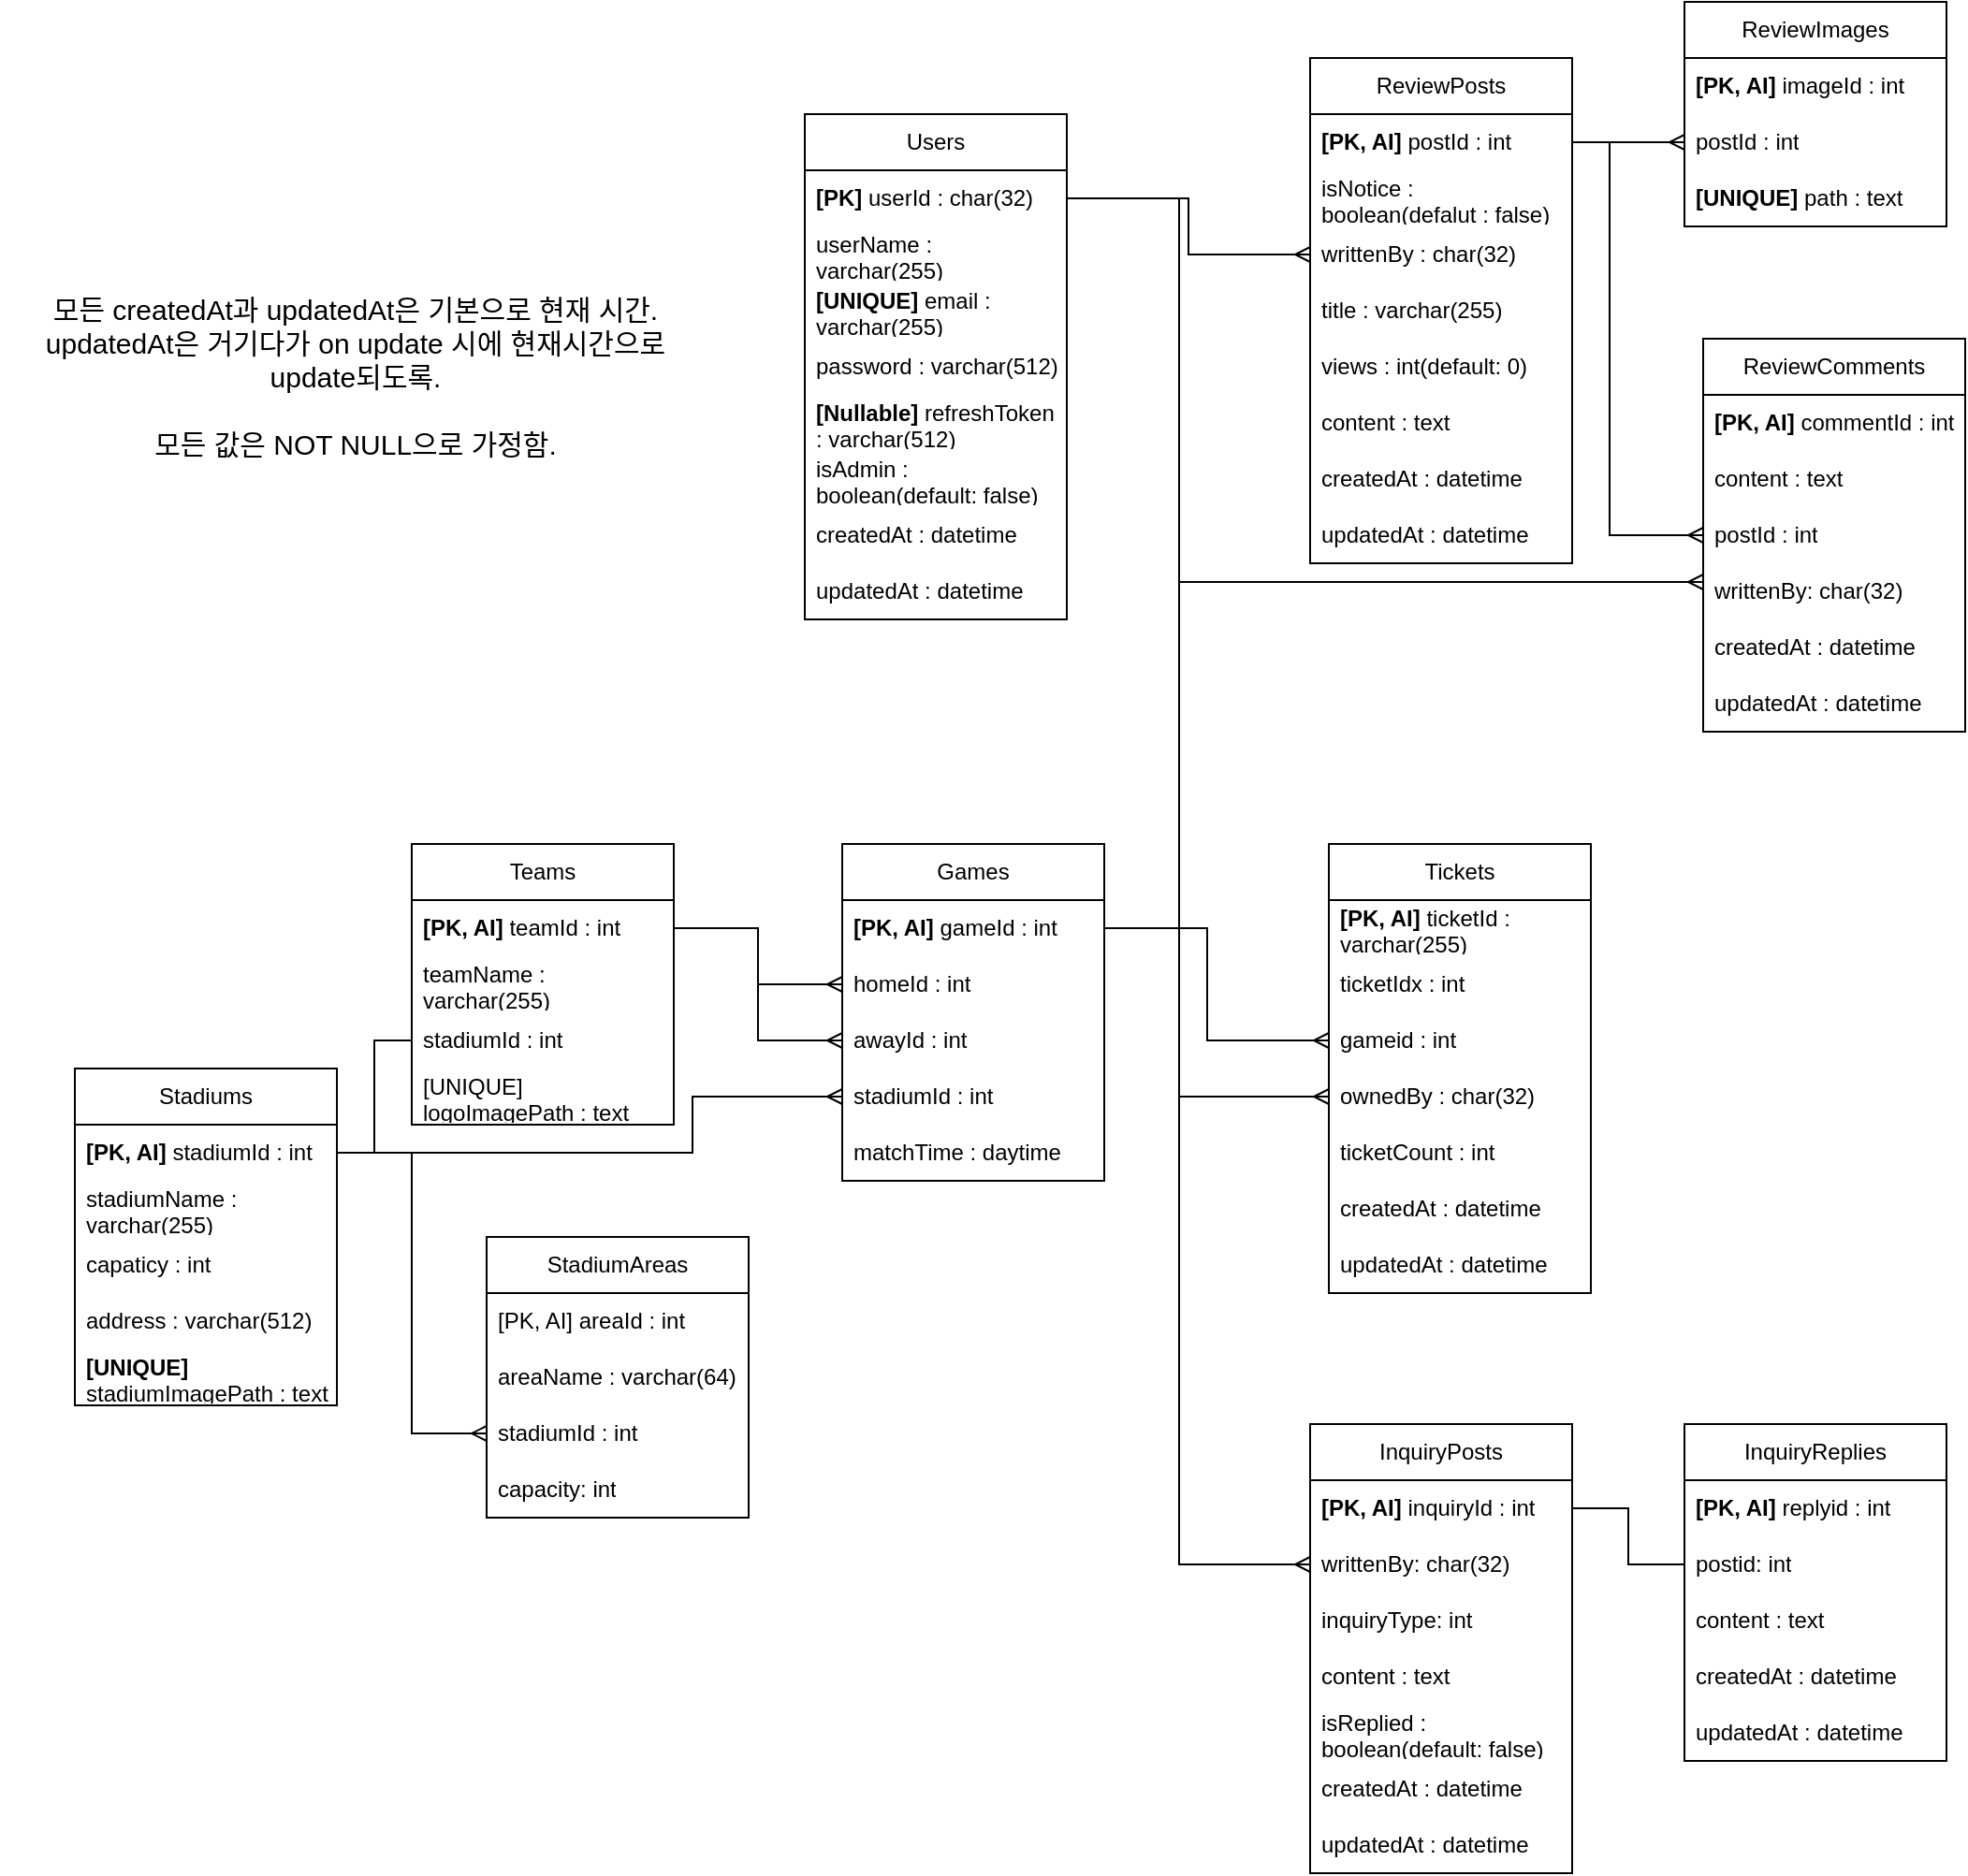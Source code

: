 <mxfile version="24.6.5" type="github">
  <diagram name="페이지-1" id="QG6PySWnPF7Wi2rHiV-r">
    <mxGraphModel dx="2562" dy="949" grid="1" gridSize="10" guides="1" tooltips="1" connect="1" arrows="1" fold="1" page="1" pageScale="1" pageWidth="827" pageHeight="1169" math="0" shadow="0">
      <root>
        <mxCell id="0" />
        <mxCell id="1" parent="0" />
        <mxCell id="8QeOCr2ISjK8fFJtApFH-1" value="Users" style="swimlane;fontStyle=0;childLayout=stackLayout;horizontal=1;startSize=30;horizontalStack=0;resizeParent=1;resizeParentMax=0;resizeLast=0;collapsible=1;marginBottom=0;whiteSpace=wrap;html=1;" vertex="1" parent="1">
          <mxGeometry x="50" y="90" width="140" height="270" as="geometry" />
        </mxCell>
        <mxCell id="8QeOCr2ISjK8fFJtApFH-2" value="&lt;b&gt;[PK]&lt;/b&gt; userId : char(32)" style="text;strokeColor=none;fillColor=none;align=left;verticalAlign=middle;spacingLeft=4;spacingRight=4;overflow=hidden;points=[[0,0.5],[1,0.5]];portConstraint=eastwest;rotatable=0;whiteSpace=wrap;html=1;" vertex="1" parent="8QeOCr2ISjK8fFJtApFH-1">
          <mxGeometry y="30" width="140" height="30" as="geometry" />
        </mxCell>
        <mxCell id="8QeOCr2ISjK8fFJtApFH-3" value="userName : varchar(255)" style="text;strokeColor=none;fillColor=none;align=left;verticalAlign=middle;spacingLeft=4;spacingRight=4;overflow=hidden;points=[[0,0.5],[1,0.5]];portConstraint=eastwest;rotatable=0;whiteSpace=wrap;html=1;" vertex="1" parent="8QeOCr2ISjK8fFJtApFH-1">
          <mxGeometry y="60" width="140" height="30" as="geometry" />
        </mxCell>
        <mxCell id="8QeOCr2ISjK8fFJtApFH-5" value="&lt;b&gt;[UNIQUE]&lt;/b&gt; email : varchar(255)" style="text;strokeColor=none;fillColor=none;align=left;verticalAlign=middle;spacingLeft=4;spacingRight=4;overflow=hidden;points=[[0,0.5],[1,0.5]];portConstraint=eastwest;rotatable=0;whiteSpace=wrap;html=1;" vertex="1" parent="8QeOCr2ISjK8fFJtApFH-1">
          <mxGeometry y="90" width="140" height="30" as="geometry" />
        </mxCell>
        <mxCell id="8QeOCr2ISjK8fFJtApFH-6" value="password : varchar(512)" style="text;strokeColor=none;fillColor=none;align=left;verticalAlign=middle;spacingLeft=4;spacingRight=4;overflow=hidden;points=[[0,0.5],[1,0.5]];portConstraint=eastwest;rotatable=0;whiteSpace=wrap;html=1;" vertex="1" parent="8QeOCr2ISjK8fFJtApFH-1">
          <mxGeometry y="120" width="140" height="30" as="geometry" />
        </mxCell>
        <mxCell id="8QeOCr2ISjK8fFJtApFH-7" value="&lt;b&gt;[Nullable]&lt;/b&gt; refreshToken : varchar(512)" style="text;strokeColor=none;fillColor=none;align=left;verticalAlign=middle;spacingLeft=4;spacingRight=4;overflow=hidden;points=[[0,0.5],[1,0.5]];portConstraint=eastwest;rotatable=0;whiteSpace=wrap;html=1;" vertex="1" parent="8QeOCr2ISjK8fFJtApFH-1">
          <mxGeometry y="150" width="140" height="30" as="geometry" />
        </mxCell>
        <mxCell id="8QeOCr2ISjK8fFJtApFH-9" value="isAdmin : boolean(default: false)" style="text;strokeColor=none;fillColor=none;align=left;verticalAlign=middle;spacingLeft=4;spacingRight=4;overflow=hidden;points=[[0,0.5],[1,0.5]];portConstraint=eastwest;rotatable=0;whiteSpace=wrap;html=1;" vertex="1" parent="8QeOCr2ISjK8fFJtApFH-1">
          <mxGeometry y="180" width="140" height="30" as="geometry" />
        </mxCell>
        <mxCell id="8QeOCr2ISjK8fFJtApFH-8" value="createdAt : datetime" style="text;strokeColor=none;fillColor=none;align=left;verticalAlign=middle;spacingLeft=4;spacingRight=4;overflow=hidden;points=[[0,0.5],[1,0.5]];portConstraint=eastwest;rotatable=0;whiteSpace=wrap;html=1;" vertex="1" parent="8QeOCr2ISjK8fFJtApFH-1">
          <mxGeometry y="210" width="140" height="30" as="geometry" />
        </mxCell>
        <mxCell id="8QeOCr2ISjK8fFJtApFH-4" value="updatedAt : datetime" style="text;strokeColor=none;fillColor=none;align=left;verticalAlign=middle;spacingLeft=4;spacingRight=4;overflow=hidden;points=[[0,0.5],[1,0.5]];portConstraint=eastwest;rotatable=0;whiteSpace=wrap;html=1;" vertex="1" parent="8QeOCr2ISjK8fFJtApFH-1">
          <mxGeometry y="240" width="140" height="30" as="geometry" />
        </mxCell>
        <mxCell id="8QeOCr2ISjK8fFJtApFH-11" value="ReviewPosts" style="swimlane;fontStyle=0;childLayout=stackLayout;horizontal=1;startSize=30;horizontalStack=0;resizeParent=1;resizeParentMax=0;resizeLast=0;collapsible=1;marginBottom=0;whiteSpace=wrap;html=1;" vertex="1" parent="1">
          <mxGeometry x="320" y="60" width="140" height="270" as="geometry" />
        </mxCell>
        <mxCell id="8QeOCr2ISjK8fFJtApFH-12" value="&lt;b&gt;[PK, AI]&lt;/b&gt; postId : int" style="text;strokeColor=none;fillColor=none;align=left;verticalAlign=middle;spacingLeft=4;spacingRight=4;overflow=hidden;points=[[0,0.5],[1,0.5]];portConstraint=eastwest;rotatable=0;whiteSpace=wrap;html=1;" vertex="1" parent="8QeOCr2ISjK8fFJtApFH-11">
          <mxGeometry y="30" width="140" height="30" as="geometry" />
        </mxCell>
        <mxCell id="8QeOCr2ISjK8fFJtApFH-114" value="isNotice : boolean(defalut : false)" style="text;strokeColor=none;fillColor=none;align=left;verticalAlign=middle;spacingLeft=4;spacingRight=4;overflow=hidden;points=[[0,0.5],[1,0.5]];portConstraint=eastwest;rotatable=0;whiteSpace=wrap;html=1;" vertex="1" parent="8QeOCr2ISjK8fFJtApFH-11">
          <mxGeometry y="60" width="140" height="30" as="geometry" />
        </mxCell>
        <mxCell id="8QeOCr2ISjK8fFJtApFH-13" value="writtenBy : char(32)" style="text;strokeColor=none;fillColor=none;align=left;verticalAlign=middle;spacingLeft=4;spacingRight=4;overflow=hidden;points=[[0,0.5],[1,0.5]];portConstraint=eastwest;rotatable=0;whiteSpace=wrap;html=1;" vertex="1" parent="8QeOCr2ISjK8fFJtApFH-11">
          <mxGeometry y="90" width="140" height="30" as="geometry" />
        </mxCell>
        <mxCell id="8QeOCr2ISjK8fFJtApFH-15" value="title : varchar(255)" style="text;strokeColor=none;fillColor=none;align=left;verticalAlign=middle;spacingLeft=4;spacingRight=4;overflow=hidden;points=[[0,0.5],[1,0.5]];portConstraint=eastwest;rotatable=0;whiteSpace=wrap;html=1;" vertex="1" parent="8QeOCr2ISjK8fFJtApFH-11">
          <mxGeometry y="120" width="140" height="30" as="geometry" />
        </mxCell>
        <mxCell id="8QeOCr2ISjK8fFJtApFH-18" value="views : int(default: 0)" style="text;strokeColor=none;fillColor=none;align=left;verticalAlign=middle;spacingLeft=4;spacingRight=4;overflow=hidden;points=[[0,0.5],[1,0.5]];portConstraint=eastwest;rotatable=0;whiteSpace=wrap;html=1;" vertex="1" parent="8QeOCr2ISjK8fFJtApFH-11">
          <mxGeometry y="150" width="140" height="30" as="geometry" />
        </mxCell>
        <mxCell id="8QeOCr2ISjK8fFJtApFH-16" value="content : text" style="text;strokeColor=none;fillColor=none;align=left;verticalAlign=middle;spacingLeft=4;spacingRight=4;overflow=hidden;points=[[0,0.5],[1,0.5]];portConstraint=eastwest;rotatable=0;whiteSpace=wrap;html=1;" vertex="1" parent="8QeOCr2ISjK8fFJtApFH-11">
          <mxGeometry y="180" width="140" height="30" as="geometry" />
        </mxCell>
        <mxCell id="8QeOCr2ISjK8fFJtApFH-19" value="createdAt : datetime" style="text;strokeColor=none;fillColor=none;align=left;verticalAlign=middle;spacingLeft=4;spacingRight=4;overflow=hidden;points=[[0,0.5],[1,0.5]];portConstraint=eastwest;rotatable=0;whiteSpace=wrap;html=1;" vertex="1" parent="8QeOCr2ISjK8fFJtApFH-11">
          <mxGeometry y="210" width="140" height="30" as="geometry" />
        </mxCell>
        <mxCell id="8QeOCr2ISjK8fFJtApFH-14" value="updatedAt : datetime" style="text;strokeColor=none;fillColor=none;align=left;verticalAlign=middle;spacingLeft=4;spacingRight=4;overflow=hidden;points=[[0,0.5],[1,0.5]];portConstraint=eastwest;rotatable=0;whiteSpace=wrap;html=1;" vertex="1" parent="8QeOCr2ISjK8fFJtApFH-11">
          <mxGeometry y="240" width="140" height="30" as="geometry" />
        </mxCell>
        <mxCell id="8QeOCr2ISjK8fFJtApFH-20" style="edgeStyle=orthogonalEdgeStyle;rounded=0;orthogonalLoop=1;jettySize=auto;html=1;exitX=1;exitY=0.5;exitDx=0;exitDy=0;entryX=0;entryY=0.5;entryDx=0;entryDy=0;endArrow=ERmany;endFill=0;" edge="1" parent="1" source="8QeOCr2ISjK8fFJtApFH-2" target="8QeOCr2ISjK8fFJtApFH-13">
          <mxGeometry relative="1" as="geometry" />
        </mxCell>
        <mxCell id="8QeOCr2ISjK8fFJtApFH-21" value="ReviewComments" style="swimlane;fontStyle=0;childLayout=stackLayout;horizontal=1;startSize=30;horizontalStack=0;resizeParent=1;resizeParentMax=0;resizeLast=0;collapsible=1;marginBottom=0;whiteSpace=wrap;html=1;" vertex="1" parent="1">
          <mxGeometry x="530" y="210" width="140" height="210" as="geometry" />
        </mxCell>
        <mxCell id="8QeOCr2ISjK8fFJtApFH-22" value="&lt;b&gt;[PK, AI]&lt;/b&gt; commentId : int" style="text;strokeColor=none;fillColor=none;align=left;verticalAlign=middle;spacingLeft=4;spacingRight=4;overflow=hidden;points=[[0,0.5],[1,0.5]];portConstraint=eastwest;rotatable=0;whiteSpace=wrap;html=1;" vertex="1" parent="8QeOCr2ISjK8fFJtApFH-21">
          <mxGeometry y="30" width="140" height="30" as="geometry" />
        </mxCell>
        <mxCell id="8QeOCr2ISjK8fFJtApFH-23" value="content : text" style="text;strokeColor=none;fillColor=none;align=left;verticalAlign=middle;spacingLeft=4;spacingRight=4;overflow=hidden;points=[[0,0.5],[1,0.5]];portConstraint=eastwest;rotatable=0;whiteSpace=wrap;html=1;" vertex="1" parent="8QeOCr2ISjK8fFJtApFH-21">
          <mxGeometry y="60" width="140" height="30" as="geometry" />
        </mxCell>
        <mxCell id="8QeOCr2ISjK8fFJtApFH-26" value="postId : int" style="text;strokeColor=none;fillColor=none;align=left;verticalAlign=middle;spacingLeft=4;spacingRight=4;overflow=hidden;points=[[0,0.5],[1,0.5]];portConstraint=eastwest;rotatable=0;whiteSpace=wrap;html=1;" vertex="1" parent="8QeOCr2ISjK8fFJtApFH-21">
          <mxGeometry y="90" width="140" height="30" as="geometry" />
        </mxCell>
        <mxCell id="8QeOCr2ISjK8fFJtApFH-27" value="writtenBy: char(32)" style="text;strokeColor=none;fillColor=none;align=left;verticalAlign=middle;spacingLeft=4;spacingRight=4;overflow=hidden;points=[[0,0.5],[1,0.5]];portConstraint=eastwest;rotatable=0;whiteSpace=wrap;html=1;" vertex="1" parent="8QeOCr2ISjK8fFJtApFH-21">
          <mxGeometry y="120" width="140" height="30" as="geometry" />
        </mxCell>
        <mxCell id="8QeOCr2ISjK8fFJtApFH-25" value="createdAt : datetime" style="text;strokeColor=none;fillColor=none;align=left;verticalAlign=middle;spacingLeft=4;spacingRight=4;overflow=hidden;points=[[0,0.5],[1,0.5]];portConstraint=eastwest;rotatable=0;whiteSpace=wrap;html=1;" vertex="1" parent="8QeOCr2ISjK8fFJtApFH-21">
          <mxGeometry y="150" width="140" height="30" as="geometry" />
        </mxCell>
        <mxCell id="8QeOCr2ISjK8fFJtApFH-24" value="updatedAt : datetime" style="text;strokeColor=none;fillColor=none;align=left;verticalAlign=middle;spacingLeft=4;spacingRight=4;overflow=hidden;points=[[0,0.5],[1,0.5]];portConstraint=eastwest;rotatable=0;whiteSpace=wrap;html=1;" vertex="1" parent="8QeOCr2ISjK8fFJtApFH-21">
          <mxGeometry y="180" width="140" height="30" as="geometry" />
        </mxCell>
        <mxCell id="8QeOCr2ISjK8fFJtApFH-28" style="edgeStyle=orthogonalEdgeStyle;rounded=0;orthogonalLoop=1;jettySize=auto;html=1;exitX=1;exitY=0.5;exitDx=0;exitDy=0;endArrow=ERmany;endFill=0;" edge="1" parent="1" source="8QeOCr2ISjK8fFJtApFH-2">
          <mxGeometry relative="1" as="geometry">
            <mxPoint x="530" y="340" as="targetPoint" />
            <Array as="points">
              <mxPoint x="250" y="135" />
              <mxPoint x="250" y="340" />
            </Array>
          </mxGeometry>
        </mxCell>
        <mxCell id="8QeOCr2ISjK8fFJtApFH-31" style="edgeStyle=orthogonalEdgeStyle;rounded=0;orthogonalLoop=1;jettySize=auto;html=1;exitX=1;exitY=0.5;exitDx=0;exitDy=0;entryX=0;entryY=0.5;entryDx=0;entryDy=0;endArrow=ERmany;endFill=0;" edge="1" parent="1" source="8QeOCr2ISjK8fFJtApFH-12" target="8QeOCr2ISjK8fFJtApFH-26">
          <mxGeometry relative="1" as="geometry">
            <Array as="points">
              <mxPoint x="480" y="105" />
              <mxPoint x="480" y="315" />
            </Array>
          </mxGeometry>
        </mxCell>
        <mxCell id="8QeOCr2ISjK8fFJtApFH-32" value="Tickets" style="swimlane;fontStyle=0;childLayout=stackLayout;horizontal=1;startSize=30;horizontalStack=0;resizeParent=1;resizeParentMax=0;resizeLast=0;collapsible=1;marginBottom=0;whiteSpace=wrap;html=1;" vertex="1" parent="1">
          <mxGeometry x="330" y="480" width="140" height="240" as="geometry" />
        </mxCell>
        <mxCell id="8QeOCr2ISjK8fFJtApFH-33" value="&lt;b&gt;[PK, AI]&lt;/b&gt; ticketId : varchar(255)" style="text;strokeColor=none;fillColor=none;align=left;verticalAlign=middle;spacingLeft=4;spacingRight=4;overflow=hidden;points=[[0,0.5],[1,0.5]];portConstraint=eastwest;rotatable=0;whiteSpace=wrap;html=1;" vertex="1" parent="8QeOCr2ISjK8fFJtApFH-32">
          <mxGeometry y="30" width="140" height="30" as="geometry" />
        </mxCell>
        <mxCell id="8QeOCr2ISjK8fFJtApFH-36" value="ticketIdx : int" style="text;strokeColor=none;fillColor=none;align=left;verticalAlign=middle;spacingLeft=4;spacingRight=4;overflow=hidden;points=[[0,0.5],[1,0.5]];portConstraint=eastwest;rotatable=0;whiteSpace=wrap;html=1;" vertex="1" parent="8QeOCr2ISjK8fFJtApFH-32">
          <mxGeometry y="60" width="140" height="30" as="geometry" />
        </mxCell>
        <mxCell id="8QeOCr2ISjK8fFJtApFH-34" value="gameid : int" style="text;strokeColor=none;fillColor=none;align=left;verticalAlign=middle;spacingLeft=4;spacingRight=4;overflow=hidden;points=[[0,0.5],[1,0.5]];portConstraint=eastwest;rotatable=0;whiteSpace=wrap;html=1;" vertex="1" parent="8QeOCr2ISjK8fFJtApFH-32">
          <mxGeometry y="90" width="140" height="30" as="geometry" />
        </mxCell>
        <mxCell id="8QeOCr2ISjK8fFJtApFH-37" value="ownedBy : char(32)" style="text;strokeColor=none;fillColor=none;align=left;verticalAlign=middle;spacingLeft=4;spacingRight=4;overflow=hidden;points=[[0,0.5],[1,0.5]];portConstraint=eastwest;rotatable=0;whiteSpace=wrap;html=1;" vertex="1" parent="8QeOCr2ISjK8fFJtApFH-32">
          <mxGeometry y="120" width="140" height="30" as="geometry" />
        </mxCell>
        <mxCell id="8QeOCr2ISjK8fFJtApFH-117" value="ticketCount : int" style="text;strokeColor=none;fillColor=none;align=left;verticalAlign=middle;spacingLeft=4;spacingRight=4;overflow=hidden;points=[[0,0.5],[1,0.5]];portConstraint=eastwest;rotatable=0;whiteSpace=wrap;html=1;" vertex="1" parent="8QeOCr2ISjK8fFJtApFH-32">
          <mxGeometry y="150" width="140" height="30" as="geometry" />
        </mxCell>
        <mxCell id="8QeOCr2ISjK8fFJtApFH-35" value="createdAt : datetime" style="text;strokeColor=none;fillColor=none;align=left;verticalAlign=middle;spacingLeft=4;spacingRight=4;overflow=hidden;points=[[0,0.5],[1,0.5]];portConstraint=eastwest;rotatable=0;whiteSpace=wrap;html=1;" vertex="1" parent="8QeOCr2ISjK8fFJtApFH-32">
          <mxGeometry y="180" width="140" height="30" as="geometry" />
        </mxCell>
        <mxCell id="8QeOCr2ISjK8fFJtApFH-38" value="updatedAt : datetime" style="text;strokeColor=none;fillColor=none;align=left;verticalAlign=middle;spacingLeft=4;spacingRight=4;overflow=hidden;points=[[0,0.5],[1,0.5]];portConstraint=eastwest;rotatable=0;whiteSpace=wrap;html=1;" vertex="1" parent="8QeOCr2ISjK8fFJtApFH-32">
          <mxGeometry y="210" width="140" height="30" as="geometry" />
        </mxCell>
        <mxCell id="8QeOCr2ISjK8fFJtApFH-39" style="edgeStyle=orthogonalEdgeStyle;rounded=0;orthogonalLoop=1;jettySize=auto;html=1;exitX=1;exitY=0.5;exitDx=0;exitDy=0;entryX=0;entryY=0.5;entryDx=0;entryDy=0;endArrow=ERmany;endFill=0;" edge="1" parent="1" source="8QeOCr2ISjK8fFJtApFH-2" target="8QeOCr2ISjK8fFJtApFH-37">
          <mxGeometry relative="1" as="geometry">
            <Array as="points">
              <mxPoint x="250" y="135" />
              <mxPoint x="250" y="615" />
            </Array>
          </mxGeometry>
        </mxCell>
        <mxCell id="8QeOCr2ISjK8fFJtApFH-40" value="Games" style="swimlane;fontStyle=0;childLayout=stackLayout;horizontal=1;startSize=30;horizontalStack=0;resizeParent=1;resizeParentMax=0;resizeLast=0;collapsible=1;marginBottom=0;whiteSpace=wrap;html=1;" vertex="1" parent="1">
          <mxGeometry x="70" y="480" width="140" height="180" as="geometry" />
        </mxCell>
        <mxCell id="8QeOCr2ISjK8fFJtApFH-41" value="&lt;b&gt;[PK, AI]&lt;/b&gt; gameId : int" style="text;strokeColor=none;fillColor=none;align=left;verticalAlign=middle;spacingLeft=4;spacingRight=4;overflow=hidden;points=[[0,0.5],[1,0.5]];portConstraint=eastwest;rotatable=0;whiteSpace=wrap;html=1;" vertex="1" parent="8QeOCr2ISjK8fFJtApFH-40">
          <mxGeometry y="30" width="140" height="30" as="geometry" />
        </mxCell>
        <mxCell id="8QeOCr2ISjK8fFJtApFH-42" value="homeId : int" style="text;strokeColor=none;fillColor=none;align=left;verticalAlign=middle;spacingLeft=4;spacingRight=4;overflow=hidden;points=[[0,0.5],[1,0.5]];portConstraint=eastwest;rotatable=0;whiteSpace=wrap;html=1;" vertex="1" parent="8QeOCr2ISjK8fFJtApFH-40">
          <mxGeometry y="60" width="140" height="30" as="geometry" />
        </mxCell>
        <mxCell id="8QeOCr2ISjK8fFJtApFH-43" value="awayId : int" style="text;strokeColor=none;fillColor=none;align=left;verticalAlign=middle;spacingLeft=4;spacingRight=4;overflow=hidden;points=[[0,0.5],[1,0.5]];portConstraint=eastwest;rotatable=0;whiteSpace=wrap;html=1;" vertex="1" parent="8QeOCr2ISjK8fFJtApFH-40">
          <mxGeometry y="90" width="140" height="30" as="geometry" />
        </mxCell>
        <mxCell id="8QeOCr2ISjK8fFJtApFH-44" value="stadiumId : int" style="text;strokeColor=none;fillColor=none;align=left;verticalAlign=middle;spacingLeft=4;spacingRight=4;overflow=hidden;points=[[0,0.5],[1,0.5]];portConstraint=eastwest;rotatable=0;whiteSpace=wrap;html=1;" vertex="1" parent="8QeOCr2ISjK8fFJtApFH-40">
          <mxGeometry y="120" width="140" height="30" as="geometry" />
        </mxCell>
        <mxCell id="8QeOCr2ISjK8fFJtApFH-45" value="matchTime : daytime" style="text;strokeColor=none;fillColor=none;align=left;verticalAlign=middle;spacingLeft=4;spacingRight=4;overflow=hidden;points=[[0,0.5],[1,0.5]];portConstraint=eastwest;rotatable=0;whiteSpace=wrap;html=1;" vertex="1" parent="8QeOCr2ISjK8fFJtApFH-40">
          <mxGeometry y="150" width="140" height="30" as="geometry" />
        </mxCell>
        <mxCell id="8QeOCr2ISjK8fFJtApFH-46" style="edgeStyle=orthogonalEdgeStyle;rounded=0;orthogonalLoop=1;jettySize=auto;html=1;exitX=1;exitY=0.5;exitDx=0;exitDy=0;entryX=0;entryY=0.5;entryDx=0;entryDy=0;endArrow=ERmany;endFill=0;" edge="1" parent="1" source="8QeOCr2ISjK8fFJtApFH-41" target="8QeOCr2ISjK8fFJtApFH-34">
          <mxGeometry relative="1" as="geometry">
            <Array as="points">
              <mxPoint x="265" y="525" />
              <mxPoint x="265" y="585" />
            </Array>
          </mxGeometry>
        </mxCell>
        <mxCell id="8QeOCr2ISjK8fFJtApFH-47" value="Teams" style="swimlane;fontStyle=0;childLayout=stackLayout;horizontal=1;startSize=30;horizontalStack=0;resizeParent=1;resizeParentMax=0;resizeLast=0;collapsible=1;marginBottom=0;whiteSpace=wrap;html=1;" vertex="1" parent="1">
          <mxGeometry x="-160" y="480" width="140" height="150" as="geometry" />
        </mxCell>
        <mxCell id="8QeOCr2ISjK8fFJtApFH-48" value="&lt;b&gt;[PK, AI]&lt;/b&gt; teamId : int" style="text;strokeColor=none;fillColor=none;align=left;verticalAlign=middle;spacingLeft=4;spacingRight=4;overflow=hidden;points=[[0,0.5],[1,0.5]];portConstraint=eastwest;rotatable=0;whiteSpace=wrap;html=1;" vertex="1" parent="8QeOCr2ISjK8fFJtApFH-47">
          <mxGeometry y="30" width="140" height="30" as="geometry" />
        </mxCell>
        <mxCell id="8QeOCr2ISjK8fFJtApFH-49" value="teamName : varchar(255)" style="text;strokeColor=none;fillColor=none;align=left;verticalAlign=middle;spacingLeft=4;spacingRight=4;overflow=hidden;points=[[0,0.5],[1,0.5]];portConstraint=eastwest;rotatable=0;whiteSpace=wrap;html=1;" vertex="1" parent="8QeOCr2ISjK8fFJtApFH-47">
          <mxGeometry y="60" width="140" height="30" as="geometry" />
        </mxCell>
        <mxCell id="8QeOCr2ISjK8fFJtApFH-115" value="stadiumId : int" style="text;strokeColor=none;fillColor=none;align=left;verticalAlign=middle;spacingLeft=4;spacingRight=4;overflow=hidden;points=[[0,0.5],[1,0.5]];portConstraint=eastwest;rotatable=0;whiteSpace=wrap;html=1;" vertex="1" parent="8QeOCr2ISjK8fFJtApFH-47">
          <mxGeometry y="90" width="140" height="30" as="geometry" />
        </mxCell>
        <mxCell id="8QeOCr2ISjK8fFJtApFH-50" value="[UNIQUE] logoImagePath : text" style="text;strokeColor=none;fillColor=none;align=left;verticalAlign=middle;spacingLeft=4;spacingRight=4;overflow=hidden;points=[[0,0.5],[1,0.5]];portConstraint=eastwest;rotatable=0;whiteSpace=wrap;html=1;" vertex="1" parent="8QeOCr2ISjK8fFJtApFH-47">
          <mxGeometry y="120" width="140" height="30" as="geometry" />
        </mxCell>
        <mxCell id="8QeOCr2ISjK8fFJtApFH-51" value="Stadiums" style="swimlane;fontStyle=0;childLayout=stackLayout;horizontal=1;startSize=30;horizontalStack=0;resizeParent=1;resizeParentMax=0;resizeLast=0;collapsible=1;marginBottom=0;whiteSpace=wrap;html=1;" vertex="1" parent="1">
          <mxGeometry x="-340" y="600" width="140" height="180" as="geometry" />
        </mxCell>
        <mxCell id="8QeOCr2ISjK8fFJtApFH-52" value="&lt;b&gt;[PK, AI]&lt;/b&gt; stadiumId : int" style="text;strokeColor=none;fillColor=none;align=left;verticalAlign=middle;spacingLeft=4;spacingRight=4;overflow=hidden;points=[[0,0.5],[1,0.5]];portConstraint=eastwest;rotatable=0;whiteSpace=wrap;html=1;" vertex="1" parent="8QeOCr2ISjK8fFJtApFH-51">
          <mxGeometry y="30" width="140" height="30" as="geometry" />
        </mxCell>
        <mxCell id="8QeOCr2ISjK8fFJtApFH-59" value="stadiumName : varchar(255)" style="text;strokeColor=none;fillColor=none;align=left;verticalAlign=middle;spacingLeft=4;spacingRight=4;overflow=hidden;points=[[0,0.5],[1,0.5]];portConstraint=eastwest;rotatable=0;whiteSpace=wrap;html=1;" vertex="1" parent="8QeOCr2ISjK8fFJtApFH-51">
          <mxGeometry y="60" width="140" height="30" as="geometry" />
        </mxCell>
        <mxCell id="8QeOCr2ISjK8fFJtApFH-53" value="capaticy : int" style="text;strokeColor=none;fillColor=none;align=left;verticalAlign=middle;spacingLeft=4;spacingRight=4;overflow=hidden;points=[[0,0.5],[1,0.5]];portConstraint=eastwest;rotatable=0;whiteSpace=wrap;html=1;" vertex="1" parent="8QeOCr2ISjK8fFJtApFH-51">
          <mxGeometry y="90" width="140" height="30" as="geometry" />
        </mxCell>
        <mxCell id="8QeOCr2ISjK8fFJtApFH-54" value="address : varchar(512)" style="text;strokeColor=none;fillColor=none;align=left;verticalAlign=middle;spacingLeft=4;spacingRight=4;overflow=hidden;points=[[0,0.5],[1,0.5]];portConstraint=eastwest;rotatable=0;whiteSpace=wrap;html=1;" vertex="1" parent="8QeOCr2ISjK8fFJtApFH-51">
          <mxGeometry y="120" width="140" height="30" as="geometry" />
        </mxCell>
        <mxCell id="8QeOCr2ISjK8fFJtApFH-112" value="&lt;b&gt;[UNIQUE]&lt;/b&gt;&amp;nbsp; stadiumImagePath : text" style="text;strokeColor=none;fillColor=none;align=left;verticalAlign=middle;spacingLeft=4;spacingRight=4;overflow=hidden;points=[[0,0.5],[1,0.5]];portConstraint=eastwest;rotatable=0;whiteSpace=wrap;html=1;" vertex="1" parent="8QeOCr2ISjK8fFJtApFH-51">
          <mxGeometry y="150" width="140" height="30" as="geometry" />
        </mxCell>
        <mxCell id="8QeOCr2ISjK8fFJtApFH-55" style="edgeStyle=orthogonalEdgeStyle;rounded=0;orthogonalLoop=1;jettySize=auto;html=1;exitX=1;exitY=0.5;exitDx=0;exitDy=0;entryX=0;entryY=0.5;entryDx=0;entryDy=0;endArrow=ERmany;endFill=0;" edge="1" parent="1" source="8QeOCr2ISjK8fFJtApFH-52" target="8QeOCr2ISjK8fFJtApFH-44">
          <mxGeometry relative="1" as="geometry">
            <Array as="points">
              <mxPoint x="-10" y="645" />
              <mxPoint x="-10" y="615" />
            </Array>
          </mxGeometry>
        </mxCell>
        <mxCell id="8QeOCr2ISjK8fFJtApFH-56" style="edgeStyle=orthogonalEdgeStyle;rounded=0;orthogonalLoop=1;jettySize=auto;html=1;exitX=1;exitY=0.5;exitDx=0;exitDy=0;entryX=0;entryY=0.5;entryDx=0;entryDy=0;endArrow=ERmany;endFill=0;" edge="1" parent="1" source="8QeOCr2ISjK8fFJtApFH-48" target="8QeOCr2ISjK8fFJtApFH-42">
          <mxGeometry relative="1" as="geometry" />
        </mxCell>
        <mxCell id="8QeOCr2ISjK8fFJtApFH-57" style="edgeStyle=orthogonalEdgeStyle;rounded=0;orthogonalLoop=1;jettySize=auto;html=1;exitX=1;exitY=0.5;exitDx=0;exitDy=0;entryX=0;entryY=0.5;entryDx=0;entryDy=0;endArrow=ERmany;endFill=0;" edge="1" parent="1" source="8QeOCr2ISjK8fFJtApFH-48" target="8QeOCr2ISjK8fFJtApFH-43">
          <mxGeometry relative="1" as="geometry" />
        </mxCell>
        <mxCell id="8QeOCr2ISjK8fFJtApFH-60" value="InquiryPosts" style="swimlane;fontStyle=0;childLayout=stackLayout;horizontal=1;startSize=30;horizontalStack=0;resizeParent=1;resizeParentMax=0;resizeLast=0;collapsible=1;marginBottom=0;whiteSpace=wrap;html=1;" vertex="1" parent="1">
          <mxGeometry x="320" y="790" width="140" height="240" as="geometry" />
        </mxCell>
        <mxCell id="8QeOCr2ISjK8fFJtApFH-62" value="&lt;b&gt;[PK, AI]&lt;/b&gt; inquiryId : int" style="text;strokeColor=none;fillColor=none;align=left;verticalAlign=middle;spacingLeft=4;spacingRight=4;overflow=hidden;points=[[0,0.5],[1,0.5]];portConstraint=eastwest;rotatable=0;whiteSpace=wrap;html=1;" vertex="1" parent="8QeOCr2ISjK8fFJtApFH-60">
          <mxGeometry y="30" width="140" height="30" as="geometry" />
        </mxCell>
        <mxCell id="8QeOCr2ISjK8fFJtApFH-64" value="writtenBy: char(32)" style="text;strokeColor=none;fillColor=none;align=left;verticalAlign=middle;spacingLeft=4;spacingRight=4;overflow=hidden;points=[[0,0.5],[1,0.5]];portConstraint=eastwest;rotatable=0;whiteSpace=wrap;html=1;" vertex="1" parent="8QeOCr2ISjK8fFJtApFH-60">
          <mxGeometry y="60" width="140" height="30" as="geometry" />
        </mxCell>
        <mxCell id="8QeOCr2ISjK8fFJtApFH-65" value="inquiryType: int" style="text;strokeColor=none;fillColor=none;align=left;verticalAlign=middle;spacingLeft=4;spacingRight=4;overflow=hidden;points=[[0,0.5],[1,0.5]];portConstraint=eastwest;rotatable=0;whiteSpace=wrap;html=1;" vertex="1" parent="8QeOCr2ISjK8fFJtApFH-60">
          <mxGeometry y="90" width="140" height="30" as="geometry" />
        </mxCell>
        <mxCell id="8QeOCr2ISjK8fFJtApFH-63" value="content : text" style="text;strokeColor=none;fillColor=none;align=left;verticalAlign=middle;spacingLeft=4;spacingRight=4;overflow=hidden;points=[[0,0.5],[1,0.5]];portConstraint=eastwest;rotatable=0;whiteSpace=wrap;html=1;" vertex="1" parent="8QeOCr2ISjK8fFJtApFH-60">
          <mxGeometry y="120" width="140" height="30" as="geometry" />
        </mxCell>
        <mxCell id="8QeOCr2ISjK8fFJtApFH-118" value="isReplied : boolean(default: false)" style="text;strokeColor=none;fillColor=none;align=left;verticalAlign=middle;spacingLeft=4;spacingRight=4;overflow=hidden;points=[[0,0.5],[1,0.5]];portConstraint=eastwest;rotatable=0;whiteSpace=wrap;html=1;" vertex="1" parent="8QeOCr2ISjK8fFJtApFH-60">
          <mxGeometry y="150" width="140" height="30" as="geometry" />
        </mxCell>
        <mxCell id="8QeOCr2ISjK8fFJtApFH-66" value="createdAt : datetime" style="text;strokeColor=none;fillColor=none;align=left;verticalAlign=middle;spacingLeft=4;spacingRight=4;overflow=hidden;points=[[0,0.5],[1,0.5]];portConstraint=eastwest;rotatable=0;whiteSpace=wrap;html=1;" vertex="1" parent="8QeOCr2ISjK8fFJtApFH-60">
          <mxGeometry y="180" width="140" height="30" as="geometry" />
        </mxCell>
        <mxCell id="8QeOCr2ISjK8fFJtApFH-67" value="updatedAt : datetime" style="text;strokeColor=none;fillColor=none;align=left;verticalAlign=middle;spacingLeft=4;spacingRight=4;overflow=hidden;points=[[0,0.5],[1,0.5]];portConstraint=eastwest;rotatable=0;whiteSpace=wrap;html=1;" vertex="1" parent="8QeOCr2ISjK8fFJtApFH-60">
          <mxGeometry y="210" width="140" height="30" as="geometry" />
        </mxCell>
        <mxCell id="8QeOCr2ISjK8fFJtApFH-68" value="InquiryReplies" style="swimlane;fontStyle=0;childLayout=stackLayout;horizontal=1;startSize=30;horizontalStack=0;resizeParent=1;resizeParentMax=0;resizeLast=0;collapsible=1;marginBottom=0;whiteSpace=wrap;html=1;" vertex="1" parent="1">
          <mxGeometry x="520" y="790" width="140" height="180" as="geometry" />
        </mxCell>
        <mxCell id="8QeOCr2ISjK8fFJtApFH-69" value="&lt;b&gt;[PK, AI] &lt;/b&gt;replyid : int" style="text;strokeColor=none;fillColor=none;align=left;verticalAlign=middle;spacingLeft=4;spacingRight=4;overflow=hidden;points=[[0,0.5],[1,0.5]];portConstraint=eastwest;rotatable=0;whiteSpace=wrap;html=1;" vertex="1" parent="8QeOCr2ISjK8fFJtApFH-68">
          <mxGeometry y="30" width="140" height="30" as="geometry" />
        </mxCell>
        <mxCell id="8QeOCr2ISjK8fFJtApFH-70" value="postid: int" style="text;strokeColor=none;fillColor=none;align=left;verticalAlign=middle;spacingLeft=4;spacingRight=4;overflow=hidden;points=[[0,0.5],[1,0.5]];portConstraint=eastwest;rotatable=0;whiteSpace=wrap;html=1;" vertex="1" parent="8QeOCr2ISjK8fFJtApFH-68">
          <mxGeometry y="60" width="140" height="30" as="geometry" />
        </mxCell>
        <mxCell id="8QeOCr2ISjK8fFJtApFH-72" value="content : text" style="text;strokeColor=none;fillColor=none;align=left;verticalAlign=middle;spacingLeft=4;spacingRight=4;overflow=hidden;points=[[0,0.5],[1,0.5]];portConstraint=eastwest;rotatable=0;whiteSpace=wrap;html=1;" vertex="1" parent="8QeOCr2ISjK8fFJtApFH-68">
          <mxGeometry y="90" width="140" height="30" as="geometry" />
        </mxCell>
        <mxCell id="8QeOCr2ISjK8fFJtApFH-73" value="createdAt : datetime" style="text;strokeColor=none;fillColor=none;align=left;verticalAlign=middle;spacingLeft=4;spacingRight=4;overflow=hidden;points=[[0,0.5],[1,0.5]];portConstraint=eastwest;rotatable=0;whiteSpace=wrap;html=1;" vertex="1" parent="8QeOCr2ISjK8fFJtApFH-68">
          <mxGeometry y="120" width="140" height="30" as="geometry" />
        </mxCell>
        <mxCell id="8QeOCr2ISjK8fFJtApFH-74" value="updatedAt : datetime" style="text;strokeColor=none;fillColor=none;align=left;verticalAlign=middle;spacingLeft=4;spacingRight=4;overflow=hidden;points=[[0,0.5],[1,0.5]];portConstraint=eastwest;rotatable=0;whiteSpace=wrap;html=1;" vertex="1" parent="8QeOCr2ISjK8fFJtApFH-68">
          <mxGeometry y="150" width="140" height="30" as="geometry" />
        </mxCell>
        <mxCell id="8QeOCr2ISjK8fFJtApFH-75" style="edgeStyle=orthogonalEdgeStyle;rounded=0;orthogonalLoop=1;jettySize=auto;html=1;exitX=1;exitY=0.5;exitDx=0;exitDy=0;entryX=0;entryY=0.5;entryDx=0;entryDy=0;endArrow=ERmany;endFill=0;" edge="1" parent="1" source="8QeOCr2ISjK8fFJtApFH-2" target="8QeOCr2ISjK8fFJtApFH-64">
          <mxGeometry relative="1" as="geometry">
            <Array as="points">
              <mxPoint x="250" y="135" />
              <mxPoint x="250" y="865" />
            </Array>
          </mxGeometry>
        </mxCell>
        <mxCell id="8QeOCr2ISjK8fFJtApFH-77" style="edgeStyle=orthogonalEdgeStyle;rounded=0;orthogonalLoop=1;jettySize=auto;html=1;exitX=1;exitY=0.5;exitDx=0;exitDy=0;entryX=0;entryY=0.5;entryDx=0;entryDy=0;endArrow=none;endFill=0;" edge="1" parent="1" source="8QeOCr2ISjK8fFJtApFH-62" target="8QeOCr2ISjK8fFJtApFH-70">
          <mxGeometry relative="1" as="geometry" />
        </mxCell>
        <mxCell id="8QeOCr2ISjK8fFJtApFH-92" value="ReviewImages" style="swimlane;fontStyle=0;childLayout=stackLayout;horizontal=1;startSize=30;horizontalStack=0;resizeParent=1;resizeParentMax=0;resizeLast=0;collapsible=1;marginBottom=0;whiteSpace=wrap;html=1;" vertex="1" parent="1">
          <mxGeometry x="520" y="30" width="140" height="120" as="geometry" />
        </mxCell>
        <mxCell id="8QeOCr2ISjK8fFJtApFH-93" value="&lt;b&gt;[PK, AI]&lt;/b&gt; imageId : int" style="text;strokeColor=none;fillColor=none;align=left;verticalAlign=middle;spacingLeft=4;spacingRight=4;overflow=hidden;points=[[0,0.5],[1,0.5]];portConstraint=eastwest;rotatable=0;whiteSpace=wrap;html=1;" vertex="1" parent="8QeOCr2ISjK8fFJtApFH-92">
          <mxGeometry y="30" width="140" height="30" as="geometry" />
        </mxCell>
        <mxCell id="8QeOCr2ISjK8fFJtApFH-96" value="postId : int" style="text;strokeColor=none;fillColor=none;align=left;verticalAlign=middle;spacingLeft=4;spacingRight=4;overflow=hidden;points=[[0,0.5],[1,0.5]];portConstraint=eastwest;rotatable=0;whiteSpace=wrap;html=1;" vertex="1" parent="8QeOCr2ISjK8fFJtApFH-92">
          <mxGeometry y="60" width="140" height="30" as="geometry" />
        </mxCell>
        <mxCell id="8QeOCr2ISjK8fFJtApFH-94" value="&lt;b&gt;[UNIQUE]&lt;/b&gt; path : text" style="text;strokeColor=none;fillColor=none;align=left;verticalAlign=middle;spacingLeft=4;spacingRight=4;overflow=hidden;points=[[0,0.5],[1,0.5]];portConstraint=eastwest;rotatable=0;whiteSpace=wrap;html=1;" vertex="1" parent="8QeOCr2ISjK8fFJtApFH-92">
          <mxGeometry y="90" width="140" height="30" as="geometry" />
        </mxCell>
        <mxCell id="8QeOCr2ISjK8fFJtApFH-97" style="edgeStyle=orthogonalEdgeStyle;rounded=0;orthogonalLoop=1;jettySize=auto;html=1;exitX=1;exitY=0.5;exitDx=0;exitDy=0;entryX=0;entryY=0.5;entryDx=0;entryDy=0;endArrow=ERmany;endFill=0;" edge="1" parent="1" source="8QeOCr2ISjK8fFJtApFH-12" target="8QeOCr2ISjK8fFJtApFH-96">
          <mxGeometry relative="1" as="geometry" />
        </mxCell>
        <mxCell id="8QeOCr2ISjK8fFJtApFH-98" value="모든 createdAt과 updatedAt은 기본으로 현재 시간. updatedAt은 거기다가 on update 시에 현재시간으로 update되도록.&lt;div style=&quot;font-size: 15px;&quot;&gt;&lt;br style=&quot;font-size: 15px;&quot;&gt;&lt;/div&gt;&lt;div style=&quot;font-size: 15px;&quot;&gt;모든 값은 NOT NULL으로 가정함.&lt;/div&gt;" style="text;html=1;align=center;verticalAlign=middle;whiteSpace=wrap;rounded=0;fontSize=15;" vertex="1" parent="1">
          <mxGeometry x="-380" y="140" width="380" height="180" as="geometry" />
        </mxCell>
        <mxCell id="8QeOCr2ISjK8fFJtApFH-116" style="edgeStyle=orthogonalEdgeStyle;rounded=0;orthogonalLoop=1;jettySize=auto;html=1;exitX=1;exitY=0.5;exitDx=0;exitDy=0;entryX=0;entryY=0.5;entryDx=0;entryDy=0;endArrow=none;endFill=0;" edge="1" parent="1" source="8QeOCr2ISjK8fFJtApFH-52" target="8QeOCr2ISjK8fFJtApFH-115">
          <mxGeometry relative="1" as="geometry" />
        </mxCell>
        <mxCell id="8QeOCr2ISjK8fFJtApFH-120" value="StadiumAreas" style="swimlane;fontStyle=0;childLayout=stackLayout;horizontal=1;startSize=30;horizontalStack=0;resizeParent=1;resizeParentMax=0;resizeLast=0;collapsible=1;marginBottom=0;whiteSpace=wrap;html=1;" vertex="1" parent="1">
          <mxGeometry x="-120" y="690" width="140" height="150" as="geometry" />
        </mxCell>
        <mxCell id="8QeOCr2ISjK8fFJtApFH-122" value="[PK, AI] areaId : int" style="text;strokeColor=none;fillColor=none;align=left;verticalAlign=middle;spacingLeft=4;spacingRight=4;overflow=hidden;points=[[0,0.5],[1,0.5]];portConstraint=eastwest;rotatable=0;whiteSpace=wrap;html=1;" vertex="1" parent="8QeOCr2ISjK8fFJtApFH-120">
          <mxGeometry y="30" width="140" height="30" as="geometry" />
        </mxCell>
        <mxCell id="8QeOCr2ISjK8fFJtApFH-125" value="areaName : varchar(64)" style="text;strokeColor=none;fillColor=none;align=left;verticalAlign=middle;spacingLeft=4;spacingRight=4;overflow=hidden;points=[[0,0.5],[1,0.5]];portConstraint=eastwest;rotatable=0;whiteSpace=wrap;html=1;" vertex="1" parent="8QeOCr2ISjK8fFJtApFH-120">
          <mxGeometry y="60" width="140" height="30" as="geometry" />
        </mxCell>
        <mxCell id="8QeOCr2ISjK8fFJtApFH-121" value="stadiumId : int" style="text;strokeColor=none;fillColor=none;align=left;verticalAlign=middle;spacingLeft=4;spacingRight=4;overflow=hidden;points=[[0,0.5],[1,0.5]];portConstraint=eastwest;rotatable=0;whiteSpace=wrap;html=1;" vertex="1" parent="8QeOCr2ISjK8fFJtApFH-120">
          <mxGeometry y="90" width="140" height="30" as="geometry" />
        </mxCell>
        <mxCell id="8QeOCr2ISjK8fFJtApFH-123" value="capacity: int" style="text;strokeColor=none;fillColor=none;align=left;verticalAlign=middle;spacingLeft=4;spacingRight=4;overflow=hidden;points=[[0,0.5],[1,0.5]];portConstraint=eastwest;rotatable=0;whiteSpace=wrap;html=1;" vertex="1" parent="8QeOCr2ISjK8fFJtApFH-120">
          <mxGeometry y="120" width="140" height="30" as="geometry" />
        </mxCell>
        <mxCell id="8QeOCr2ISjK8fFJtApFH-124" style="edgeStyle=orthogonalEdgeStyle;rounded=0;orthogonalLoop=1;jettySize=auto;html=1;exitX=1;exitY=0.5;exitDx=0;exitDy=0;entryX=0;entryY=0.5;entryDx=0;entryDy=0;endArrow=ERmany;endFill=0;" edge="1" parent="1" source="8QeOCr2ISjK8fFJtApFH-52" target="8QeOCr2ISjK8fFJtApFH-121">
          <mxGeometry relative="1" as="geometry" />
        </mxCell>
      </root>
    </mxGraphModel>
  </diagram>
</mxfile>
